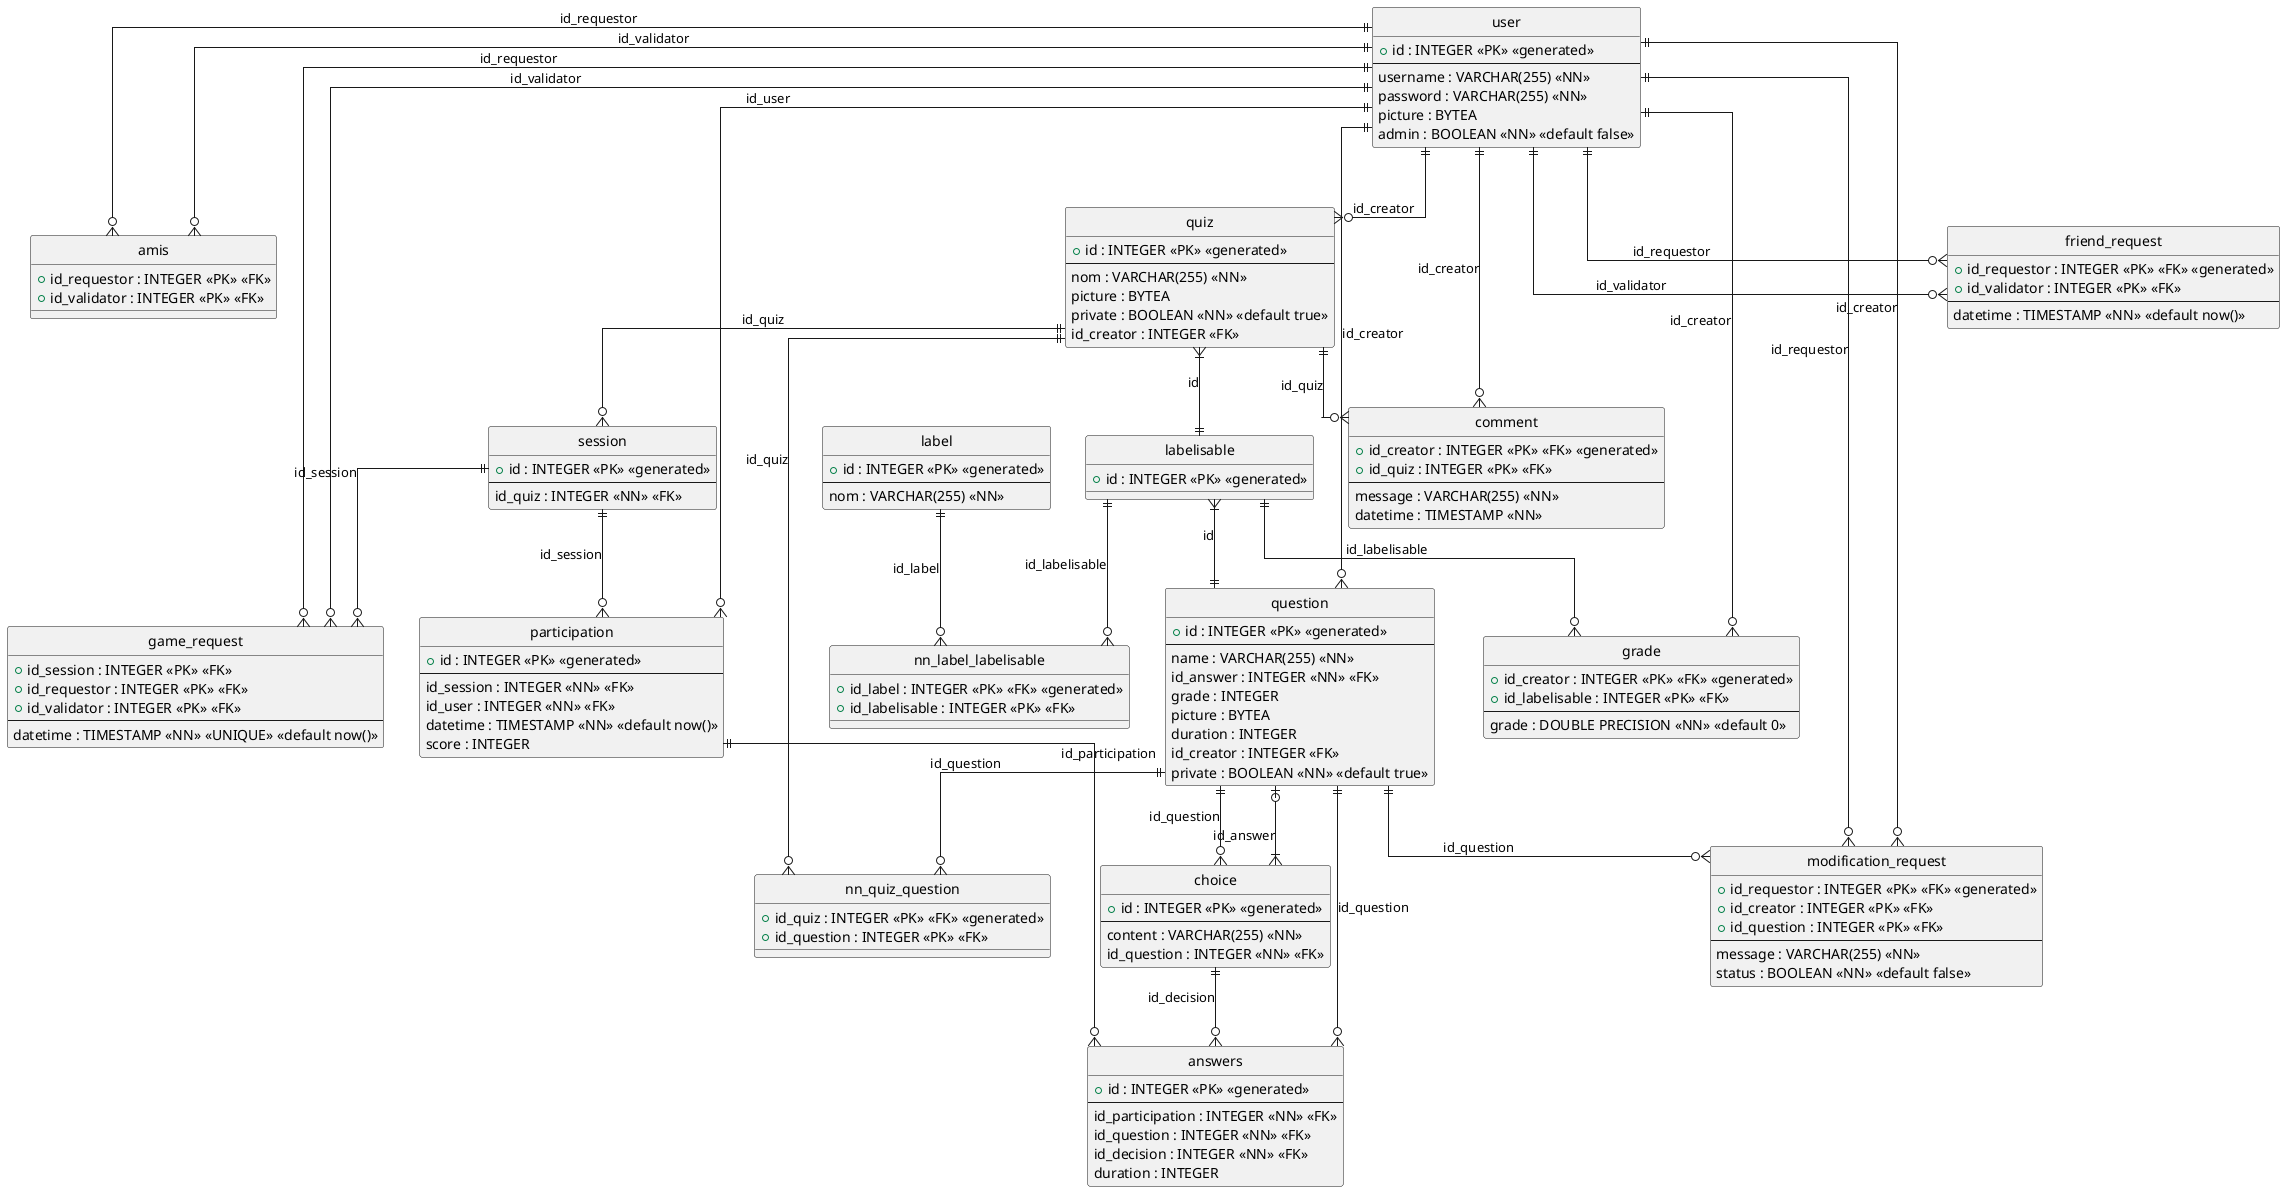 @startuml
hide circle
skinparam linetype ortho

entity "user" {
  + id : INTEGER <<PK>> <<generated>>
  --
  username : VARCHAR(255) <<NN>>
  password : VARCHAR(255) <<NN>>
  picture : BYTEA
  admin : BOOLEAN <<NN>> <<default false>>
}

entity "amis" {
  + id_requestor : INTEGER <<PK>> <<FK>>
  + id_validator : INTEGER <<PK>> <<FK>>
}

entity "game_request" {
  + id_session : INTEGER <<PK>> <<FK>>
  + id_requestor : INTEGER <<PK>> <<FK>>
  + id_validator : INTEGER <<PK>> <<FK>>
  --
  datetime : TIMESTAMP <<NN>> <<UNIQUE>> <<default now()>>
}

entity "session" {
  + id : INTEGER <<PK>> <<generated>>
  --
  id_quiz : INTEGER <<NN>> <<FK>>
}

entity "quiz" {
  + id : INTEGER <<PK>> <<generated>>
  --
  nom : VARCHAR(255) <<NN>>
  picture : BYTEA
  private : BOOLEAN <<NN>> <<default true>>
  id_creator : INTEGER <<FK>>
}

entity "labelisable" {
  + id : INTEGER <<PK>> <<generated>>
}

entity "question" {
  + id : INTEGER <<PK>> <<generated>>
  --
  name : VARCHAR(255) <<NN>>
  id_answer : INTEGER <<NN>> <<FK>>
  grade : INTEGER
  picture : BYTEA
  duration : INTEGER
  id_creator : INTEGER <<FK>>
  private : BOOLEAN <<NN>> <<default true>>
}

entity "choice" {
  + id : INTEGER <<PK>> <<generated>>
  --
  content : VARCHAR(255) <<NN>>
  id_question : INTEGER <<NN>> <<FK>>
}

entity "nn_quiz_question" {
  + id_quiz : INTEGER <<PK>> <<FK>> <<generated>>
  + id_question : INTEGER <<PK>> <<FK>>
}

entity "label" {
  + id : INTEGER <<PK>> <<generated>>
  --
  nom : VARCHAR(255) <<NN>>
}

entity "nn_label_labelisable" {
  + id_label : INTEGER <<PK>> <<FK>> <<generated>>
  + id_labelisable : INTEGER <<PK>> <<FK>>
}

entity "participation" {
  + id : INTEGER <<PK>> <<generated>>
  --
  id_session : INTEGER <<NN>> <<FK>>
  id_user : INTEGER <<NN>> <<FK>>
  datetime : TIMESTAMP <<NN>> <<default now()>>
  score : INTEGER
}

entity "answers" {
  + id : INTEGER <<PK>> <<generated>>
  --
  id_participation : INTEGER <<NN>> <<FK>>
  id_question : INTEGER <<NN>> <<FK>>
  id_decision : INTEGER <<NN>> <<FK>>
  duration : INTEGER
}

entity "friend_request" {
  + id_requestor : INTEGER <<PK>> <<FK>> <<generated>>
  + id_validator : INTEGER <<PK>> <<FK>>
  --
  datetime : TIMESTAMP <<NN>> <<default now()>>
}

entity "modification_request" {
  + id_requestor : INTEGER <<PK>> <<FK>> <<generated>>
  + id_creator : INTEGER <<PK>> <<FK>>
  + id_question : INTEGER <<PK>> <<FK>>
  --
  message : VARCHAR(255) <<NN>>
  status : BOOLEAN <<NN>> <<default false>>
}

entity "comment" {
  + id_creator : INTEGER <<PK>> <<FK>> <<generated>>
  + id_quiz : INTEGER <<PK>> <<FK>>
  --
  message : VARCHAR(255) <<NN>>
  datetime : TIMESTAMP <<NN>>
}

entity "grade" {
  + id_creator : INTEGER <<PK>> <<FK>> <<generated>>
  + id_labelisable : INTEGER <<PK>> <<FK>>
  --
  grade : DOUBLE PRECISION <<NN>> <<default 0>>
}

"user"                       ||--o{ "amis"                : "id_requestor"
"user"                       ||--o{ "amis"                : "id_validator"
"user"                       ||--o{ "game_request"        : "id_requestor"
"user"                       ||--o{ "game_request"        : "id_validator"
"session"                    ||--o{ "game_request"        : "id_session"
"user"                       ||--o{ "quiz"                : "id_creator"
"quiz"                       ||--o{ "session"             : "id_quiz"
"quiz"                       }|--|| "labelisable"         : "id"
"user"                       ||--o{ "question"            : "id_creator"
"choice"                     }|--o| "question"            : "id_answer"
"question"                   ||--o{ "choice"              : "id_question"
"labelisable"                }|--|| "question"            : "id"
"question"                   ||--o{ "nn_quiz_question"    : "id_question"
"quiz"                       ||--o{ "nn_quiz_question"    : "id_quiz"
"label"                      ||--o{ "nn_label_labelisable": "id_label"
"labelisable"                ||--o{ "nn_label_labelisable": "id_labelisable"
"user"                       ||--o{ "participation"       : "id_user"
"session"                    ||--o{ "participation"       : "id_session"
"participation"              ||--o{ "answers"             : "id_participation"
"question"                   ||--o{ "answers"             : "id_question"
"choice"                     ||--o{ "answers"             : "id_decision"
"user"                       ||--o{ "friend_request"      : "id_requestor"
"user"                       ||--o{ "friend_request"      : "id_validator"
"question"                   ||--o{ "modification_request": "id_question"
"user"                       ||--o{ "modification_request": "id_creator"
"user"                       ||--o{ "modification_request": "id_requestor"
"user"                       ||--o{ "comment"             : "id_creator"
"quiz"                       ||--o{ "comment"             : "id_quiz"
"user"                       ||--o{ "grade"               : "id_creator"
"labelisable"                ||--o{ "grade"               : "id_labelisable"

@enduml
